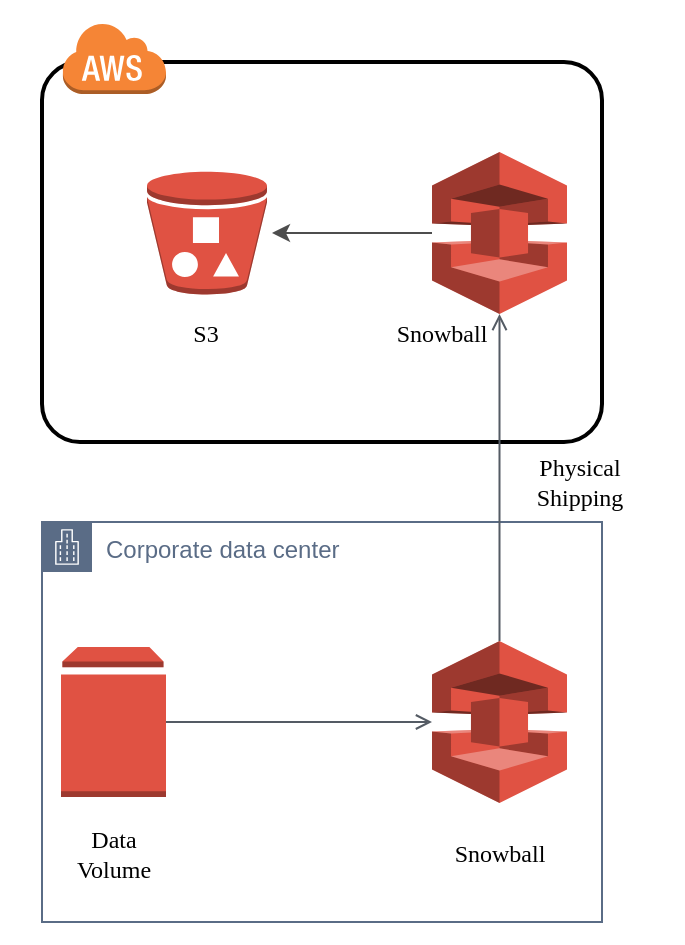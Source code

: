 <mxfile version="12.9.9" type="device"><diagram id="lTrpSe_SfNnOyp6GhTZZ" name="Page-1"><mxGraphModel dx="1106" dy="808" grid="1" gridSize="10" guides="1" tooltips="1" connect="1" arrows="1" fold="1" page="1" pageScale="1" pageWidth="1654" pageHeight="1169" math="0" shadow="0"><root><mxCell id="0"/><mxCell id="1" parent="0"/><mxCell id="tcZFUc5e3ohq0Pu9CYZt-1" value="" style="rounded=0;whiteSpace=wrap;html=1;strokeColor=#FFFFFF;" parent="1" vertex="1"><mxGeometry x="160" y="270" width="340" height="470" as="geometry"/></mxCell><mxCell id="QD1mGfF3rfq6Buc6VyBN-31" value="" style="rounded=1;arcSize=10;dashed=0;fillColor=none;gradientColor=none;strokeWidth=2;fontSize=14;" parent="1" vertex="1"><mxGeometry x="180" y="300" width="280" height="190" as="geometry"/></mxCell><mxCell id="nXqS4SEMegHB8B3x5uhW-27" value="Corporate data center" style="points=[[0,0],[0.25,0],[0.5,0],[0.75,0],[1,0],[1,0.25],[1,0.5],[1,0.75],[1,1],[0.75,1],[0.5,1],[0.25,1],[0,1],[0,0.75],[0,0.5],[0,0.25]];outlineConnect=0;gradientColor=none;html=1;whiteSpace=wrap;fontSize=12;fontStyle=0;shape=mxgraph.aws4.group;grIcon=mxgraph.aws4.group_corporate_data_center;strokeColor=#5A6C86;fillColor=none;verticalAlign=top;align=left;spacingLeft=30;fontColor=#5A6C86;dashed=0;" parent="1" vertex="1"><mxGeometry x="180" y="530" width="280" height="200" as="geometry"/></mxCell><mxCell id="nXqS4SEMegHB8B3x5uhW-41" value="" style="edgeStyle=orthogonalEdgeStyle;html=1;endArrow=open;elbow=vertical;startArrow=none;endFill=0;strokeColor=#545B64;rounded=0;fontSize=17;exitX=1;exitY=0.5;exitDx=0;exitDy=0;exitPerimeter=0;" parent="1" target="QD1mGfF3rfq6Buc6VyBN-34" edge="1" source="QD1mGfF3rfq6Buc6VyBN-35"><mxGeometry width="100" relative="1" as="geometry"><mxPoint x="236.5" y="626.5" as="sourcePoint"/><mxPoint x="390" y="626.5" as="targetPoint"/></mxGeometry></mxCell><mxCell id="QD1mGfF3rfq6Buc6VyBN-22" value="Physical Shipping" style="text;html=1;strokeColor=none;fillColor=none;align=center;verticalAlign=middle;whiteSpace=wrap;rounded=0;dashed=1;fontSize=12;opacity=0;fontFamily=Verdana;" parent="1" vertex="1"><mxGeometry x="428.75" y="500" width="40" height="20" as="geometry"/></mxCell><mxCell id="QD1mGfF3rfq6Buc6VyBN-28" value="Snowball" style="text;html=1;strokeColor=none;fillColor=none;align=center;verticalAlign=middle;whiteSpace=wrap;rounded=0;dashed=1;fontSize=12;opacity=0;fontFamily=Verdana;" parent="1" vertex="1"><mxGeometry x="388.75" y="686" width="40" height="20" as="geometry"/></mxCell><mxCell id="QD1mGfF3rfq6Buc6VyBN-29" value="Snowball" style="text;html=1;strokeColor=none;fillColor=none;align=center;verticalAlign=middle;whiteSpace=wrap;rounded=0;dashed=1;fontSize=12;opacity=0;fontFamily=Verdana;" parent="1" vertex="1"><mxGeometry x="360" y="426" width="40" height="20" as="geometry"/></mxCell><mxCell id="QD1mGfF3rfq6Buc6VyBN-30" value="S3" style="text;html=1;strokeColor=none;fillColor=none;align=center;verticalAlign=middle;whiteSpace=wrap;rounded=0;dashed=1;fontSize=12;opacity=0;fontFamily=Verdana;" parent="1" vertex="1"><mxGeometry x="242" y="426" width="40" height="20" as="geometry"/></mxCell><mxCell id="QD1mGfF3rfq6Buc6VyBN-32" value="" style="dashed=0;html=1;shape=mxgraph.aws3.cloud;fillColor=#F58536;gradientColor=none;dashed=0;fontSize=14;" parent="1" vertex="1"><mxGeometry x="190" y="280" width="52" height="36" as="geometry"/></mxCell><mxCell id="QD1mGfF3rfq6Buc6VyBN-34" value="" style="outlineConnect=0;dashed=0;verticalLabelPosition=bottom;verticalAlign=top;align=center;html=1;shape=mxgraph.aws3.snowball;fillColor=#E05243;gradientColor=none;fontSize=14;" parent="1" vertex="1"><mxGeometry x="375" y="589.5" width="67.5" height="81" as="geometry"/></mxCell><mxCell id="QD1mGfF3rfq6Buc6VyBN-35" value="" style="outlineConnect=0;dashed=0;verticalLabelPosition=bottom;verticalAlign=top;align=center;html=1;shape=mxgraph.aws3.volume;fillColor=#E05243;gradientColor=none;fontSize=14;" parent="1" vertex="1"><mxGeometry x="189.5" y="592.5" width="52.5" height="75" as="geometry"/></mxCell><mxCell id="QD1mGfF3rfq6Buc6VyBN-36" value="Data Volume" style="text;html=1;strokeColor=none;fillColor=none;align=center;verticalAlign=middle;whiteSpace=wrap;rounded=0;dashed=1;fontSize=12;opacity=0;fontFamily=Verdana;" parent="1" vertex="1"><mxGeometry x="196.25" y="686" width="40" height="20" as="geometry"/></mxCell><mxCell id="jOXbY1H1-afL83q2j_Oz-2" value="" style="edgeStyle=orthogonalEdgeStyle;rounded=0;orthogonalLoop=1;jettySize=auto;html=1;strokeColor=#4D4D4D;strokeWidth=1;fontFamily=Verdana;fontSize=14;fontColor=#4D4D4D;" edge="1" parent="1" source="QD1mGfF3rfq6Buc6VyBN-38"><mxGeometry relative="1" as="geometry"><mxPoint x="295" y="385.5" as="targetPoint"/></mxGeometry></mxCell><mxCell id="QD1mGfF3rfq6Buc6VyBN-38" value="" style="outlineConnect=0;dashed=0;verticalLabelPosition=bottom;verticalAlign=top;align=center;html=1;shape=mxgraph.aws3.snowball;fillColor=#E05243;gradientColor=none;fontSize=14;" parent="1" vertex="1"><mxGeometry x="375" y="345" width="67.5" height="81" as="geometry"/></mxCell><mxCell id="QD1mGfF3rfq6Buc6VyBN-40" value="" style="outlineConnect=0;dashed=0;verticalLabelPosition=bottom;verticalAlign=top;align=center;html=1;shape=mxgraph.aws3.bucket_with_objects;fillColor=#E05243;gradientColor=none;fontSize=14;" parent="1" vertex="1"><mxGeometry x="232.5" y="354.75" width="60" height="61.5" as="geometry"/></mxCell><mxCell id="QD1mGfF3rfq6Buc6VyBN-41" value="" style="edgeStyle=orthogonalEdgeStyle;html=1;endArrow=open;elbow=vertical;startArrow=none;endFill=0;strokeColor=#545B64;rounded=0;fontSize=14;" parent="1" source="QD1mGfF3rfq6Buc6VyBN-34" target="QD1mGfF3rfq6Buc6VyBN-38" edge="1"><mxGeometry width="100" relative="1" as="geometry"><mxPoint x="510" y="480" as="sourcePoint"/><mxPoint x="610" y="480" as="targetPoint"/></mxGeometry></mxCell></root></mxGraphModel></diagram></mxfile>